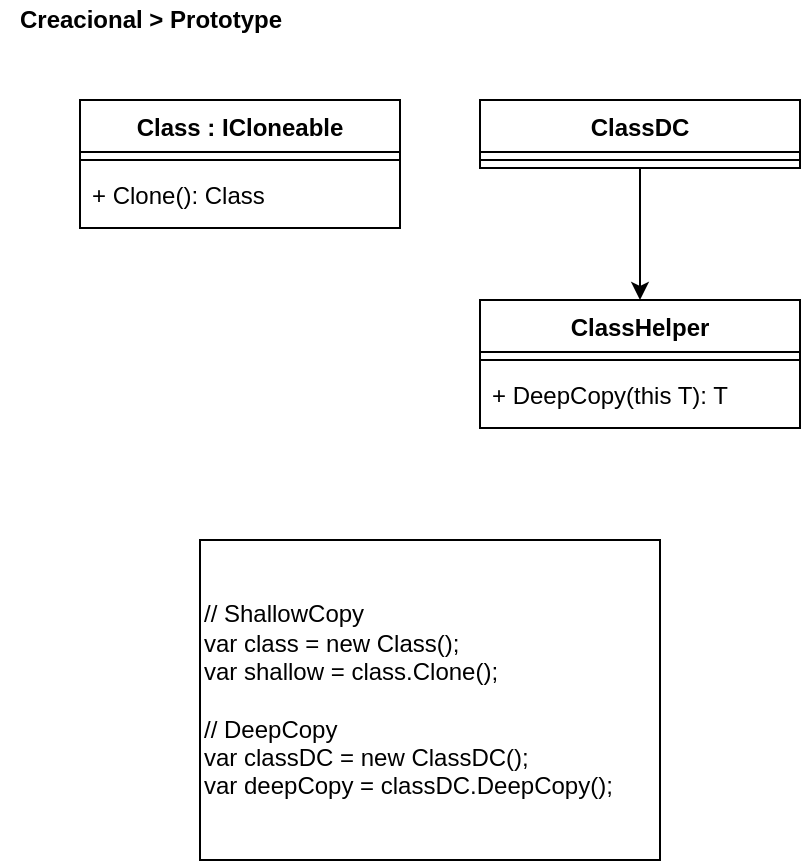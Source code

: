 <mxfile version="12.9.13" type="device"><diagram id="2dO6k6mJ6DyXyBbT0Y1m" name="Page-1"><mxGraphModel dx="1422" dy="762" grid="1" gridSize="10" guides="1" tooltips="1" connect="1" arrows="1" fold="1" page="1" pageScale="1" pageWidth="827" pageHeight="1169" math="0" shadow="0"><root><mxCell id="0"/><mxCell id="1" parent="0"/><mxCell id="jb3W8oWvL1DoOddfANbn-5" value="Class : ICloneable" style="swimlane;fontStyle=1;align=center;verticalAlign=top;childLayout=stackLayout;horizontal=1;startSize=26;horizontalStack=0;resizeParent=1;resizeParentMax=0;resizeLast=0;collapsible=1;marginBottom=0;labelBackgroundColor=#ffffff;" parent="1" vertex="1"><mxGeometry x="40" y="50" width="160" height="64" as="geometry"/></mxCell><mxCell id="jb3W8oWvL1DoOddfANbn-7" value="" style="line;strokeWidth=1;align=left;verticalAlign=middle;spacingTop=-1;spacingLeft=3;spacingRight=3;rotatable=0;labelPosition=right;points=[];portConstraint=eastwest;" parent="jb3W8oWvL1DoOddfANbn-5" vertex="1"><mxGeometry y="26" width="160" height="8" as="geometry"/></mxCell><mxCell id="jb3W8oWvL1DoOddfANbn-8" value="+ Clone(): Class" style="text;align=left;verticalAlign=top;spacingLeft=4;spacingRight=4;overflow=hidden;rotatable=0;points=[[0,0.5],[1,0.5]];portConstraint=eastwest;whiteSpace=wrap;" parent="jb3W8oWvL1DoOddfANbn-5" vertex="1"><mxGeometry y="34" width="160" height="30" as="geometry"/></mxCell><mxCell id="jb3W8oWvL1DoOddfANbn-21" value="&lt;div&gt;// ShallowCopy&lt;/div&gt;&lt;div&gt;var class = new Class();&lt;/div&gt;&lt;div&gt;var shallow = class.Clone();&lt;/div&gt;&lt;div&gt;&lt;br&gt;&lt;/div&gt;&lt;div&gt;// DeepCopy&lt;br&gt;&lt;/div&gt;&lt;div&gt;&lt;div&gt;var classDC = new ClassDC();&lt;/div&gt;&lt;/div&gt;&lt;div&gt;var deepCopy = classDC.DeepCopy();&lt;/div&gt;" style="rounded=0;whiteSpace=wrap;html=1;align=left;labelBackgroundColor=#ffffff;" parent="1" vertex="1"><mxGeometry x="100" y="270" width="230" height="160" as="geometry"/></mxCell><mxCell id="_gdt-Ls8ZpUdM3LCKQaS-1" value="&lt;b&gt;Creacional &amp;gt; Prototype&lt;/b&gt;" style="text;html=1;align=center;verticalAlign=middle;resizable=0;points=[];autosize=1;" parent="1" vertex="1"><mxGeometry width="150" height="20" as="geometry"/></mxCell><mxCell id="RQi-qlxILepszLKxa0FV-7" style="edgeStyle=orthogonalEdgeStyle;rounded=0;orthogonalLoop=1;jettySize=auto;html=1;entryX=0.5;entryY=0;entryDx=0;entryDy=0;" edge="1" parent="1" source="RQi-qlxILepszLKxa0FV-1" target="RQi-qlxILepszLKxa0FV-4"><mxGeometry relative="1" as="geometry"/></mxCell><mxCell id="RQi-qlxILepszLKxa0FV-1" value="ClassDC" style="swimlane;fontStyle=1;align=center;verticalAlign=top;childLayout=stackLayout;horizontal=1;startSize=26;horizontalStack=0;resizeParent=1;resizeParentMax=0;resizeLast=0;collapsible=1;marginBottom=0;labelBackgroundColor=#ffffff;" vertex="1" parent="1"><mxGeometry x="240" y="50" width="160" height="34" as="geometry"/></mxCell><mxCell id="RQi-qlxILepszLKxa0FV-2" value="" style="line;strokeWidth=1;align=left;verticalAlign=middle;spacingTop=-1;spacingLeft=3;spacingRight=3;rotatable=0;labelPosition=right;points=[];portConstraint=eastwest;" vertex="1" parent="RQi-qlxILepszLKxa0FV-1"><mxGeometry y="26" width="160" height="8" as="geometry"/></mxCell><mxCell id="RQi-qlxILepszLKxa0FV-4" value="ClassHelper" style="swimlane;fontStyle=1;align=center;verticalAlign=top;childLayout=stackLayout;horizontal=1;startSize=26;horizontalStack=0;resizeParent=1;resizeParentMax=0;resizeLast=0;collapsible=1;marginBottom=0;labelBackgroundColor=#ffffff;" vertex="1" parent="1"><mxGeometry x="240" y="150" width="160" height="64" as="geometry"/></mxCell><mxCell id="RQi-qlxILepszLKxa0FV-5" value="" style="line;strokeWidth=1;align=left;verticalAlign=middle;spacingTop=-1;spacingLeft=3;spacingRight=3;rotatable=0;labelPosition=right;points=[];portConstraint=eastwest;" vertex="1" parent="RQi-qlxILepszLKxa0FV-4"><mxGeometry y="26" width="160" height="8" as="geometry"/></mxCell><mxCell id="RQi-qlxILepszLKxa0FV-6" value="+ DeepCopy(this T): T" style="text;align=left;verticalAlign=top;spacingLeft=4;spacingRight=4;overflow=hidden;rotatable=0;points=[[0,0.5],[1,0.5]];portConstraint=eastwest;whiteSpace=wrap;" vertex="1" parent="RQi-qlxILepszLKxa0FV-4"><mxGeometry y="34" width="160" height="30" as="geometry"/></mxCell></root></mxGraphModel></diagram></mxfile>